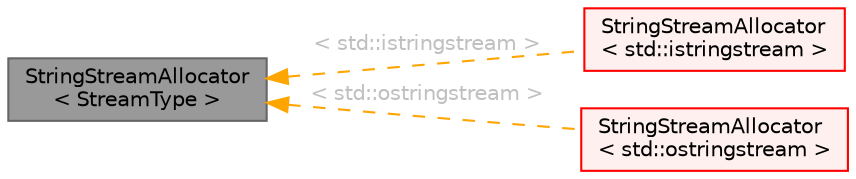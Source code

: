 digraph "StringStreamAllocator&lt; StreamType &gt;"
{
 // LATEX_PDF_SIZE
  bgcolor="transparent";
  edge [fontname=Helvetica,fontsize=10,labelfontname=Helvetica,labelfontsize=10];
  node [fontname=Helvetica,fontsize=10,shape=box,height=0.2,width=0.4];
  rankdir="LR";
  Node1 [id="Node000001",label="StringStreamAllocator\l\< StreamType \>",height=0.2,width=0.4,color="gray40", fillcolor="grey60", style="filled", fontcolor="black",tooltip=" "];
  Node1 -> Node2 [id="edge1_Node000001_Node000002",dir="back",color="orange",style="dashed",tooltip=" ",label=" \< std::istringstream \>",fontcolor="grey" ];
  Node2 [id="Node000002",label="StringStreamAllocator\l\< std::istringstream \>",height=0.2,width=0.4,color="red", fillcolor="#FFF0F0", style="filled",URL="$classFoam_1_1Detail_1_1StringStreamAllocator.html",tooltip=" "];
  Node1 -> Node5 [id="edge2_Node000001_Node000005",dir="back",color="orange",style="dashed",tooltip=" ",label=" \< std::ostringstream \>",fontcolor="grey" ];
  Node5 [id="Node000005",label="StringStreamAllocator\l\< std::ostringstream \>",height=0.2,width=0.4,color="red", fillcolor="#FFF0F0", style="filled",URL="$classFoam_1_1Detail_1_1StringStreamAllocator.html",tooltip=" "];
}
